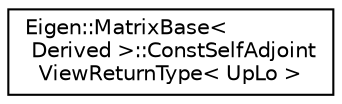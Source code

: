 digraph "Graphical Class Hierarchy"
{
  edge [fontname="Helvetica",fontsize="10",labelfontname="Helvetica",labelfontsize="10"];
  node [fontname="Helvetica",fontsize="10",shape=record];
  rankdir="LR";
  Node1 [label="Eigen::MatrixBase\<\l Derived \>::ConstSelfAdjoint\lViewReturnType\< UpLo \>",height=0.2,width=0.4,color="black", fillcolor="white", style="filled",URL="$struct_eigen_1_1_matrix_base_1_1_const_self_adjoint_view_return_type.html"];
}

